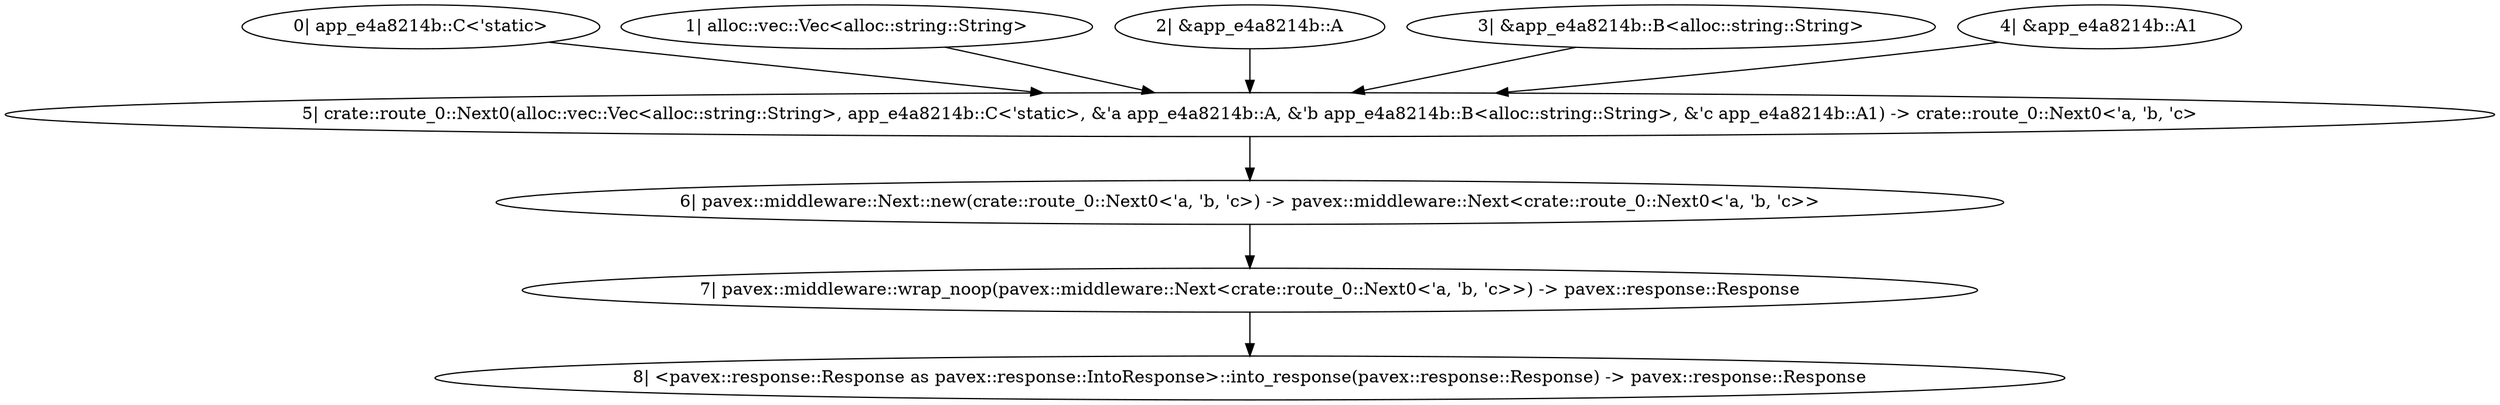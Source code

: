 digraph "GET / - 0" {
    0 [ label = "0| app_e4a8214b::C<'static>"]
    1 [ label = "1| alloc::vec::Vec<alloc::string::String>"]
    2 [ label = "2| &app_e4a8214b::A"]
    3 [ label = "3| &app_e4a8214b::B<alloc::string::String>"]
    4 [ label = "4| &app_e4a8214b::A1"]
    5 [ label = "5| crate::route_0::Next0(alloc::vec::Vec<alloc::string::String>, app_e4a8214b::C<'static>, &'a app_e4a8214b::A, &'b app_e4a8214b::B<alloc::string::String>, &'c app_e4a8214b::A1) -> crate::route_0::Next0<'a, 'b, 'c>"]
    6 [ label = "6| pavex::middleware::Next::new(crate::route_0::Next0<'a, 'b, 'c>) -> pavex::middleware::Next<crate::route_0::Next0<'a, 'b, 'c>>"]
    7 [ label = "7| pavex::middleware::wrap_noop(pavex::middleware::Next<crate::route_0::Next0<'a, 'b, 'c>>) -> pavex::response::Response"]
    8 [ label = "8| <pavex::response::Response as pavex::response::IntoResponse>::into_response(pavex::response::Response) -> pavex::response::Response"]
    6 -> 7 [ ]
    5 -> 6 [ ]
    4 -> 5 [ ]
    3 -> 5 [ ]
    0 -> 5 [ ]
    1 -> 5 [ ]
    7 -> 8 [ ]
    2 -> 5 [ ]
}

digraph "GET / - 1" {
    0 [ label = "0| alloc::vec::Vec<alloc::string::String>"]
    1 [ label = "1| app_e4a8214b::C<'static>"]
    2 [ label = "2| &app_e4a8214b::A"]
    3 [ label = "3| &app_e4a8214b::B<alloc::string::String>"]
    4 [ label = "4| &app_e4a8214b::A1"]
    5 [ label = "5| app_e4a8214b::handler(&app_e4a8214b::A, &app_e4a8214b::B<alloc::string::String>, app_e4a8214b::C<'static>, alloc::vec::Vec<alloc::string::String>, &app_e4a8214b::A1) -> pavex::response::Response"]
    6 [ label = "6| <pavex::response::Response as pavex::response::IntoResponse>::into_response(pavex::response::Response) -> pavex::response::Response"]
    0 -> 5 [ ]
    1 -> 5 [ ]
    4 -> 5 [ ]
    3 -> 5 [ ]
    5 -> 6 [ ]
    2 -> 5 [ ]
}

digraph "* * - 0" {
    0 [ label = "0| &pavex::router::AllowedMethods"]
    1 [ label = "1| crate::route_1::Next0(&'a pavex::router::AllowedMethods) -> crate::route_1::Next0<'a>"]
    2 [ label = "2| pavex::middleware::Next::new(crate::route_1::Next0<'a>) -> pavex::middleware::Next<crate::route_1::Next0<'a>>"]
    3 [ label = "3| pavex::middleware::wrap_noop(pavex::middleware::Next<crate::route_1::Next0<'a>>) -> pavex::response::Response"]
    4 [ label = "4| <pavex::response::Response as pavex::response::IntoResponse>::into_response(pavex::response::Response) -> pavex::response::Response"]
    2 -> 3 [ ]
    1 -> 2 [ ]
    3 -> 4 [ ]
    0 -> 1 [ ]
}

digraph "* * - 1" {
    0 [ label = "0| &pavex::router::AllowedMethods"]
    1 [ label = "1| pavex::router::default_fallback(&pavex::router::AllowedMethods) -> pavex::response::Response"]
    2 [ label = "2| <pavex::response::Response as pavex::response::IntoResponse>::into_response(pavex::response::Response) -> pavex::response::Response"]
    1 -> 2 [ ]
    0 -> 1 [ ]
}

digraph app_state {
    0 [ label = "0| alloc::vec::Vec<alloc::string::String>"]
    1 [ label = "1| app_e4a8214b::C<'static>"]
    2 [ label = "2| app_e4a8214b::B<alloc::string::String>"]
    3 [ label = "3| app_e4a8214b::A1"]
    4 [ label = "4| app_e4a8214b::A"]
    5 [ label = "5| crate::ApplicationState(app_e4a8214b::A, app_e4a8214b::A1, app_e4a8214b::B<alloc::string::String>, app_e4a8214b::C<'static>, alloc::vec::Vec<alloc::string::String>) -> crate::ApplicationState"]
    0 -> 5 [ ]
    1 -> 5 [ ]
    2 -> 5 [ ]
    3 -> 5 [ ]
    4 -> 5 [ ]
}
